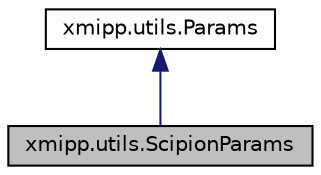 digraph "xmipp.utils.ScipionParams"
{
  edge [fontname="Helvetica",fontsize="10",labelfontname="Helvetica",labelfontsize="10"];
  node [fontname="Helvetica",fontsize="10",shape=record];
  Node0 [label="xmipp.utils.ScipionParams",height=0.2,width=0.4,color="black", fillcolor="grey75", style="filled", fontcolor="black"];
  Node1 -> Node0 [dir="back",color="midnightblue",fontsize="10",style="solid",fontname="Helvetica"];
  Node1 [label="xmipp.utils.Params",height=0.2,width=0.4,color="black", fillcolor="white", style="filled",URL="$classxmipp_1_1utils_1_1Params.html"];
}
